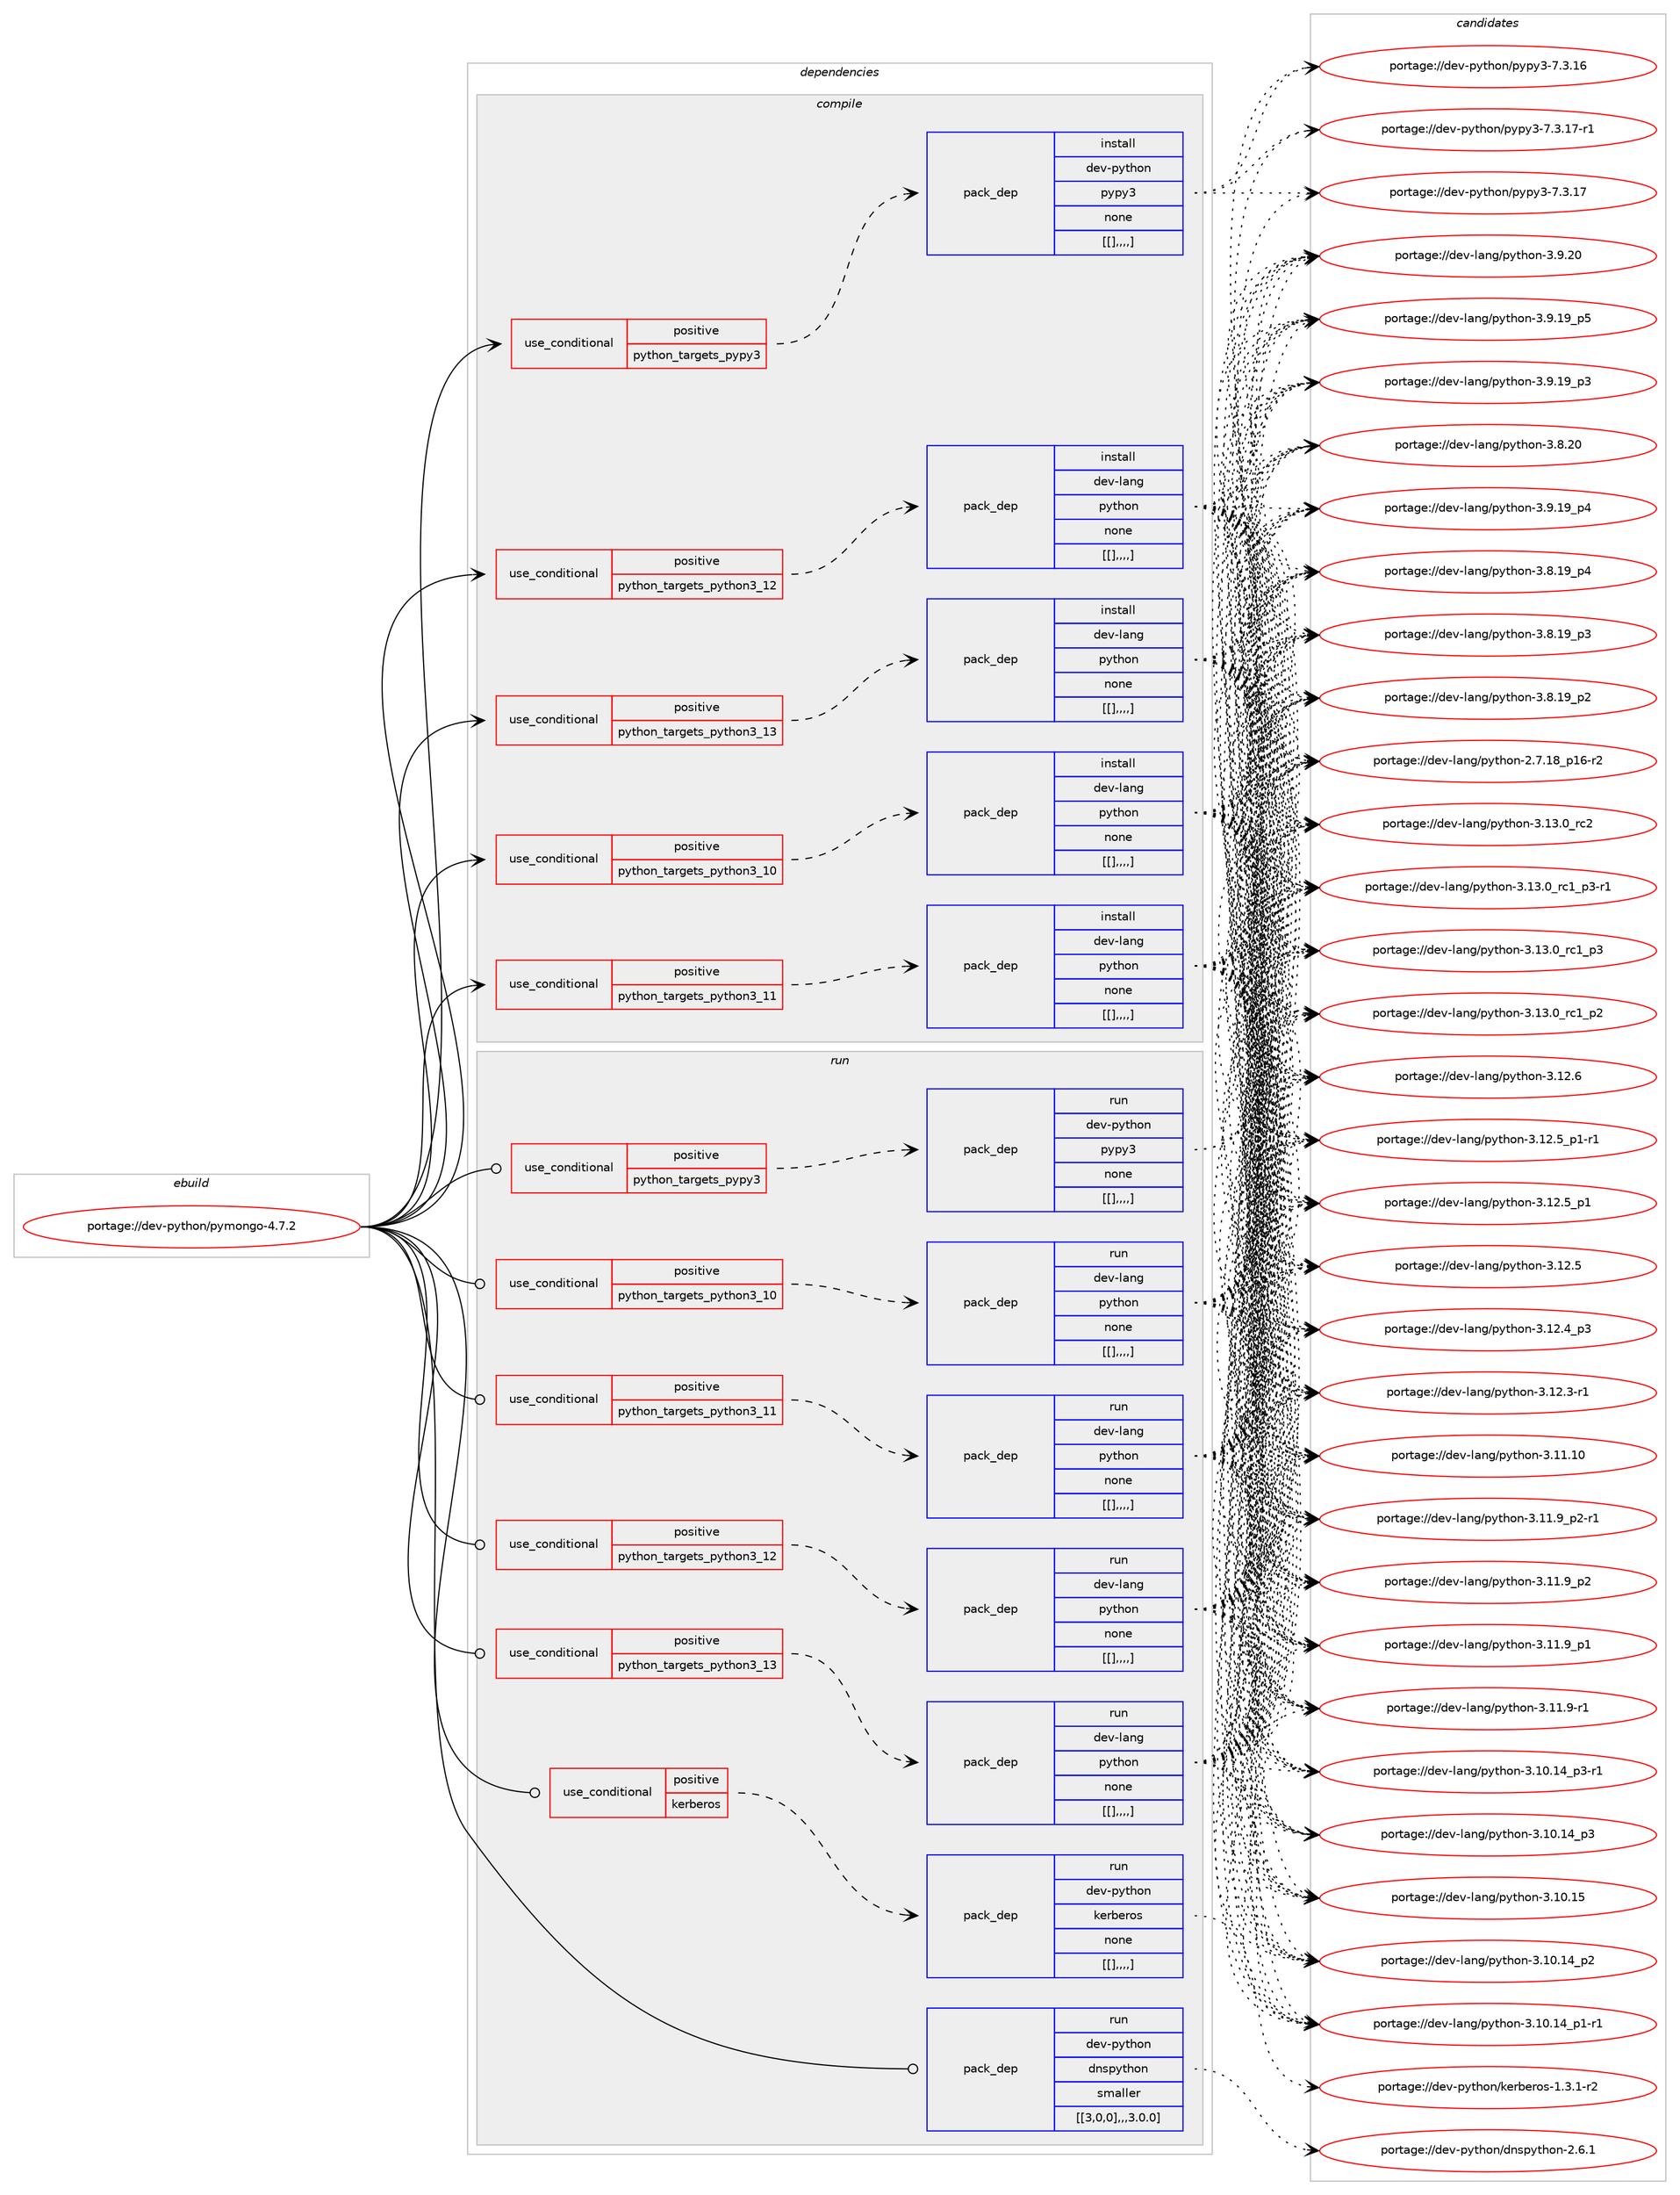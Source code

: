 digraph prolog {

# *************
# Graph options
# *************

newrank=true;
concentrate=true;
compound=true;
graph [rankdir=LR,fontname=Helvetica,fontsize=10,ranksep=1.5];#, ranksep=2.5, nodesep=0.2];
edge  [arrowhead=vee];
node  [fontname=Helvetica,fontsize=10];

# **********
# The ebuild
# **********

subgraph cluster_leftcol {
color=gray;
label=<<i>ebuild</i>>;
id [label="portage://dev-python/pymongo-4.7.2", color=red, width=4, href="../dev-python/pymongo-4.7.2.svg"];
}

# ****************
# The dependencies
# ****************

subgraph cluster_midcol {
color=gray;
label=<<i>dependencies</i>>;
subgraph cluster_compile {
fillcolor="#eeeeee";
style=filled;
label=<<i>compile</i>>;
subgraph cond38009 {
dependency158762 [label=<<TABLE BORDER="0" CELLBORDER="1" CELLSPACING="0" CELLPADDING="4"><TR><TD ROWSPAN="3" CELLPADDING="10">use_conditional</TD></TR><TR><TD>positive</TD></TR><TR><TD>python_targets_pypy3</TD></TR></TABLE>>, shape=none, color=red];
subgraph pack119525 {
dependency158763 [label=<<TABLE BORDER="0" CELLBORDER="1" CELLSPACING="0" CELLPADDING="4" WIDTH="220"><TR><TD ROWSPAN="6" CELLPADDING="30">pack_dep</TD></TR><TR><TD WIDTH="110">install</TD></TR><TR><TD>dev-python</TD></TR><TR><TD>pypy3</TD></TR><TR><TD>none</TD></TR><TR><TD>[[],,,,]</TD></TR></TABLE>>, shape=none, color=blue];
}
dependency158762:e -> dependency158763:w [weight=20,style="dashed",arrowhead="vee"];
}
id:e -> dependency158762:w [weight=20,style="solid",arrowhead="vee"];
subgraph cond38010 {
dependency158764 [label=<<TABLE BORDER="0" CELLBORDER="1" CELLSPACING="0" CELLPADDING="4"><TR><TD ROWSPAN="3" CELLPADDING="10">use_conditional</TD></TR><TR><TD>positive</TD></TR><TR><TD>python_targets_python3_10</TD></TR></TABLE>>, shape=none, color=red];
subgraph pack119526 {
dependency158765 [label=<<TABLE BORDER="0" CELLBORDER="1" CELLSPACING="0" CELLPADDING="4" WIDTH="220"><TR><TD ROWSPAN="6" CELLPADDING="30">pack_dep</TD></TR><TR><TD WIDTH="110">install</TD></TR><TR><TD>dev-lang</TD></TR><TR><TD>python</TD></TR><TR><TD>none</TD></TR><TR><TD>[[],,,,]</TD></TR></TABLE>>, shape=none, color=blue];
}
dependency158764:e -> dependency158765:w [weight=20,style="dashed",arrowhead="vee"];
}
id:e -> dependency158764:w [weight=20,style="solid",arrowhead="vee"];
subgraph cond38011 {
dependency158766 [label=<<TABLE BORDER="0" CELLBORDER="1" CELLSPACING="0" CELLPADDING="4"><TR><TD ROWSPAN="3" CELLPADDING="10">use_conditional</TD></TR><TR><TD>positive</TD></TR><TR><TD>python_targets_python3_11</TD></TR></TABLE>>, shape=none, color=red];
subgraph pack119527 {
dependency158767 [label=<<TABLE BORDER="0" CELLBORDER="1" CELLSPACING="0" CELLPADDING="4" WIDTH="220"><TR><TD ROWSPAN="6" CELLPADDING="30">pack_dep</TD></TR><TR><TD WIDTH="110">install</TD></TR><TR><TD>dev-lang</TD></TR><TR><TD>python</TD></TR><TR><TD>none</TD></TR><TR><TD>[[],,,,]</TD></TR></TABLE>>, shape=none, color=blue];
}
dependency158766:e -> dependency158767:w [weight=20,style="dashed",arrowhead="vee"];
}
id:e -> dependency158766:w [weight=20,style="solid",arrowhead="vee"];
subgraph cond38012 {
dependency158768 [label=<<TABLE BORDER="0" CELLBORDER="1" CELLSPACING="0" CELLPADDING="4"><TR><TD ROWSPAN="3" CELLPADDING="10">use_conditional</TD></TR><TR><TD>positive</TD></TR><TR><TD>python_targets_python3_12</TD></TR></TABLE>>, shape=none, color=red];
subgraph pack119528 {
dependency158769 [label=<<TABLE BORDER="0" CELLBORDER="1" CELLSPACING="0" CELLPADDING="4" WIDTH="220"><TR><TD ROWSPAN="6" CELLPADDING="30">pack_dep</TD></TR><TR><TD WIDTH="110">install</TD></TR><TR><TD>dev-lang</TD></TR><TR><TD>python</TD></TR><TR><TD>none</TD></TR><TR><TD>[[],,,,]</TD></TR></TABLE>>, shape=none, color=blue];
}
dependency158768:e -> dependency158769:w [weight=20,style="dashed",arrowhead="vee"];
}
id:e -> dependency158768:w [weight=20,style="solid",arrowhead="vee"];
subgraph cond38013 {
dependency158770 [label=<<TABLE BORDER="0" CELLBORDER="1" CELLSPACING="0" CELLPADDING="4"><TR><TD ROWSPAN="3" CELLPADDING="10">use_conditional</TD></TR><TR><TD>positive</TD></TR><TR><TD>python_targets_python3_13</TD></TR></TABLE>>, shape=none, color=red];
subgraph pack119529 {
dependency158771 [label=<<TABLE BORDER="0" CELLBORDER="1" CELLSPACING="0" CELLPADDING="4" WIDTH="220"><TR><TD ROWSPAN="6" CELLPADDING="30">pack_dep</TD></TR><TR><TD WIDTH="110">install</TD></TR><TR><TD>dev-lang</TD></TR><TR><TD>python</TD></TR><TR><TD>none</TD></TR><TR><TD>[[],,,,]</TD></TR></TABLE>>, shape=none, color=blue];
}
dependency158770:e -> dependency158771:w [weight=20,style="dashed",arrowhead="vee"];
}
id:e -> dependency158770:w [weight=20,style="solid",arrowhead="vee"];
}
subgraph cluster_compileandrun {
fillcolor="#eeeeee";
style=filled;
label=<<i>compile and run</i>>;
}
subgraph cluster_run {
fillcolor="#eeeeee";
style=filled;
label=<<i>run</i>>;
subgraph cond38014 {
dependency158772 [label=<<TABLE BORDER="0" CELLBORDER="1" CELLSPACING="0" CELLPADDING="4"><TR><TD ROWSPAN="3" CELLPADDING="10">use_conditional</TD></TR><TR><TD>positive</TD></TR><TR><TD>kerberos</TD></TR></TABLE>>, shape=none, color=red];
subgraph pack119530 {
dependency158773 [label=<<TABLE BORDER="0" CELLBORDER="1" CELLSPACING="0" CELLPADDING="4" WIDTH="220"><TR><TD ROWSPAN="6" CELLPADDING="30">pack_dep</TD></TR><TR><TD WIDTH="110">run</TD></TR><TR><TD>dev-python</TD></TR><TR><TD>kerberos</TD></TR><TR><TD>none</TD></TR><TR><TD>[[],,,,]</TD></TR></TABLE>>, shape=none, color=blue];
}
dependency158772:e -> dependency158773:w [weight=20,style="dashed",arrowhead="vee"];
}
id:e -> dependency158772:w [weight=20,style="solid",arrowhead="odot"];
subgraph cond38015 {
dependency158774 [label=<<TABLE BORDER="0" CELLBORDER="1" CELLSPACING="0" CELLPADDING="4"><TR><TD ROWSPAN="3" CELLPADDING="10">use_conditional</TD></TR><TR><TD>positive</TD></TR><TR><TD>python_targets_pypy3</TD></TR></TABLE>>, shape=none, color=red];
subgraph pack119531 {
dependency158775 [label=<<TABLE BORDER="0" CELLBORDER="1" CELLSPACING="0" CELLPADDING="4" WIDTH="220"><TR><TD ROWSPAN="6" CELLPADDING="30">pack_dep</TD></TR><TR><TD WIDTH="110">run</TD></TR><TR><TD>dev-python</TD></TR><TR><TD>pypy3</TD></TR><TR><TD>none</TD></TR><TR><TD>[[],,,,]</TD></TR></TABLE>>, shape=none, color=blue];
}
dependency158774:e -> dependency158775:w [weight=20,style="dashed",arrowhead="vee"];
}
id:e -> dependency158774:w [weight=20,style="solid",arrowhead="odot"];
subgraph cond38016 {
dependency158776 [label=<<TABLE BORDER="0" CELLBORDER="1" CELLSPACING="0" CELLPADDING="4"><TR><TD ROWSPAN="3" CELLPADDING="10">use_conditional</TD></TR><TR><TD>positive</TD></TR><TR><TD>python_targets_python3_10</TD></TR></TABLE>>, shape=none, color=red];
subgraph pack119532 {
dependency158777 [label=<<TABLE BORDER="0" CELLBORDER="1" CELLSPACING="0" CELLPADDING="4" WIDTH="220"><TR><TD ROWSPAN="6" CELLPADDING="30">pack_dep</TD></TR><TR><TD WIDTH="110">run</TD></TR><TR><TD>dev-lang</TD></TR><TR><TD>python</TD></TR><TR><TD>none</TD></TR><TR><TD>[[],,,,]</TD></TR></TABLE>>, shape=none, color=blue];
}
dependency158776:e -> dependency158777:w [weight=20,style="dashed",arrowhead="vee"];
}
id:e -> dependency158776:w [weight=20,style="solid",arrowhead="odot"];
subgraph cond38017 {
dependency158778 [label=<<TABLE BORDER="0" CELLBORDER="1" CELLSPACING="0" CELLPADDING="4"><TR><TD ROWSPAN="3" CELLPADDING="10">use_conditional</TD></TR><TR><TD>positive</TD></TR><TR><TD>python_targets_python3_11</TD></TR></TABLE>>, shape=none, color=red];
subgraph pack119533 {
dependency158779 [label=<<TABLE BORDER="0" CELLBORDER="1" CELLSPACING="0" CELLPADDING="4" WIDTH="220"><TR><TD ROWSPAN="6" CELLPADDING="30">pack_dep</TD></TR><TR><TD WIDTH="110">run</TD></TR><TR><TD>dev-lang</TD></TR><TR><TD>python</TD></TR><TR><TD>none</TD></TR><TR><TD>[[],,,,]</TD></TR></TABLE>>, shape=none, color=blue];
}
dependency158778:e -> dependency158779:w [weight=20,style="dashed",arrowhead="vee"];
}
id:e -> dependency158778:w [weight=20,style="solid",arrowhead="odot"];
subgraph cond38018 {
dependency158780 [label=<<TABLE BORDER="0" CELLBORDER="1" CELLSPACING="0" CELLPADDING="4"><TR><TD ROWSPAN="3" CELLPADDING="10">use_conditional</TD></TR><TR><TD>positive</TD></TR><TR><TD>python_targets_python3_12</TD></TR></TABLE>>, shape=none, color=red];
subgraph pack119534 {
dependency158781 [label=<<TABLE BORDER="0" CELLBORDER="1" CELLSPACING="0" CELLPADDING="4" WIDTH="220"><TR><TD ROWSPAN="6" CELLPADDING="30">pack_dep</TD></TR><TR><TD WIDTH="110">run</TD></TR><TR><TD>dev-lang</TD></TR><TR><TD>python</TD></TR><TR><TD>none</TD></TR><TR><TD>[[],,,,]</TD></TR></TABLE>>, shape=none, color=blue];
}
dependency158780:e -> dependency158781:w [weight=20,style="dashed",arrowhead="vee"];
}
id:e -> dependency158780:w [weight=20,style="solid",arrowhead="odot"];
subgraph cond38019 {
dependency158782 [label=<<TABLE BORDER="0" CELLBORDER="1" CELLSPACING="0" CELLPADDING="4"><TR><TD ROWSPAN="3" CELLPADDING="10">use_conditional</TD></TR><TR><TD>positive</TD></TR><TR><TD>python_targets_python3_13</TD></TR></TABLE>>, shape=none, color=red];
subgraph pack119535 {
dependency158783 [label=<<TABLE BORDER="0" CELLBORDER="1" CELLSPACING="0" CELLPADDING="4" WIDTH="220"><TR><TD ROWSPAN="6" CELLPADDING="30">pack_dep</TD></TR><TR><TD WIDTH="110">run</TD></TR><TR><TD>dev-lang</TD></TR><TR><TD>python</TD></TR><TR><TD>none</TD></TR><TR><TD>[[],,,,]</TD></TR></TABLE>>, shape=none, color=blue];
}
dependency158782:e -> dependency158783:w [weight=20,style="dashed",arrowhead="vee"];
}
id:e -> dependency158782:w [weight=20,style="solid",arrowhead="odot"];
subgraph pack119536 {
dependency158784 [label=<<TABLE BORDER="0" CELLBORDER="1" CELLSPACING="0" CELLPADDING="4" WIDTH="220"><TR><TD ROWSPAN="6" CELLPADDING="30">pack_dep</TD></TR><TR><TD WIDTH="110">run</TD></TR><TR><TD>dev-python</TD></TR><TR><TD>dnspython</TD></TR><TR><TD>smaller</TD></TR><TR><TD>[[3,0,0],,,3.0.0]</TD></TR></TABLE>>, shape=none, color=blue];
}
id:e -> dependency158784:w [weight=20,style="solid",arrowhead="odot"];
}
}

# **************
# The candidates
# **************

subgraph cluster_choices {
rank=same;
color=gray;
label=<<i>candidates</i>>;

subgraph choice119525 {
color=black;
nodesep=1;
choice100101118451121211161041111104711212111212151455546514649554511449 [label="portage://dev-python/pypy3-7.3.17-r1", color=red, width=4,href="../dev-python/pypy3-7.3.17-r1.svg"];
choice10010111845112121116104111110471121211121215145554651464955 [label="portage://dev-python/pypy3-7.3.17", color=red, width=4,href="../dev-python/pypy3-7.3.17.svg"];
choice10010111845112121116104111110471121211121215145554651464954 [label="portage://dev-python/pypy3-7.3.16", color=red, width=4,href="../dev-python/pypy3-7.3.16.svg"];
dependency158763:e -> choice100101118451121211161041111104711212111212151455546514649554511449:w [style=dotted,weight="100"];
dependency158763:e -> choice10010111845112121116104111110471121211121215145554651464955:w [style=dotted,weight="100"];
dependency158763:e -> choice10010111845112121116104111110471121211121215145554651464954:w [style=dotted,weight="100"];
}
subgraph choice119526 {
color=black;
nodesep=1;
choice10010111845108971101034711212111610411111045514649514648951149950 [label="portage://dev-lang/python-3.13.0_rc2", color=red, width=4,href="../dev-lang/python-3.13.0_rc2.svg"];
choice1001011184510897110103471121211161041111104551464951464895114994995112514511449 [label="portage://dev-lang/python-3.13.0_rc1_p3-r1", color=red, width=4,href="../dev-lang/python-3.13.0_rc1_p3-r1.svg"];
choice100101118451089711010347112121116104111110455146495146489511499499511251 [label="portage://dev-lang/python-3.13.0_rc1_p3", color=red, width=4,href="../dev-lang/python-3.13.0_rc1_p3.svg"];
choice100101118451089711010347112121116104111110455146495146489511499499511250 [label="portage://dev-lang/python-3.13.0_rc1_p2", color=red, width=4,href="../dev-lang/python-3.13.0_rc1_p2.svg"];
choice10010111845108971101034711212111610411111045514649504654 [label="portage://dev-lang/python-3.12.6", color=red, width=4,href="../dev-lang/python-3.12.6.svg"];
choice1001011184510897110103471121211161041111104551464950465395112494511449 [label="portage://dev-lang/python-3.12.5_p1-r1", color=red, width=4,href="../dev-lang/python-3.12.5_p1-r1.svg"];
choice100101118451089711010347112121116104111110455146495046539511249 [label="portage://dev-lang/python-3.12.5_p1", color=red, width=4,href="../dev-lang/python-3.12.5_p1.svg"];
choice10010111845108971101034711212111610411111045514649504653 [label="portage://dev-lang/python-3.12.5", color=red, width=4,href="../dev-lang/python-3.12.5.svg"];
choice100101118451089711010347112121116104111110455146495046529511251 [label="portage://dev-lang/python-3.12.4_p3", color=red, width=4,href="../dev-lang/python-3.12.4_p3.svg"];
choice100101118451089711010347112121116104111110455146495046514511449 [label="portage://dev-lang/python-3.12.3-r1", color=red, width=4,href="../dev-lang/python-3.12.3-r1.svg"];
choice1001011184510897110103471121211161041111104551464949464948 [label="portage://dev-lang/python-3.11.10", color=red, width=4,href="../dev-lang/python-3.11.10.svg"];
choice1001011184510897110103471121211161041111104551464949465795112504511449 [label="portage://dev-lang/python-3.11.9_p2-r1", color=red, width=4,href="../dev-lang/python-3.11.9_p2-r1.svg"];
choice100101118451089711010347112121116104111110455146494946579511250 [label="portage://dev-lang/python-3.11.9_p2", color=red, width=4,href="../dev-lang/python-3.11.9_p2.svg"];
choice100101118451089711010347112121116104111110455146494946579511249 [label="portage://dev-lang/python-3.11.9_p1", color=red, width=4,href="../dev-lang/python-3.11.9_p1.svg"];
choice100101118451089711010347112121116104111110455146494946574511449 [label="portage://dev-lang/python-3.11.9-r1", color=red, width=4,href="../dev-lang/python-3.11.9-r1.svg"];
choice1001011184510897110103471121211161041111104551464948464953 [label="portage://dev-lang/python-3.10.15", color=red, width=4,href="../dev-lang/python-3.10.15.svg"];
choice100101118451089711010347112121116104111110455146494846495295112514511449 [label="portage://dev-lang/python-3.10.14_p3-r1", color=red, width=4,href="../dev-lang/python-3.10.14_p3-r1.svg"];
choice10010111845108971101034711212111610411111045514649484649529511251 [label="portage://dev-lang/python-3.10.14_p3", color=red, width=4,href="../dev-lang/python-3.10.14_p3.svg"];
choice10010111845108971101034711212111610411111045514649484649529511250 [label="portage://dev-lang/python-3.10.14_p2", color=red, width=4,href="../dev-lang/python-3.10.14_p2.svg"];
choice100101118451089711010347112121116104111110455146494846495295112494511449 [label="portage://dev-lang/python-3.10.14_p1-r1", color=red, width=4,href="../dev-lang/python-3.10.14_p1-r1.svg"];
choice10010111845108971101034711212111610411111045514657465048 [label="portage://dev-lang/python-3.9.20", color=red, width=4,href="../dev-lang/python-3.9.20.svg"];
choice100101118451089711010347112121116104111110455146574649579511253 [label="portage://dev-lang/python-3.9.19_p5", color=red, width=4,href="../dev-lang/python-3.9.19_p5.svg"];
choice100101118451089711010347112121116104111110455146574649579511252 [label="portage://dev-lang/python-3.9.19_p4", color=red, width=4,href="../dev-lang/python-3.9.19_p4.svg"];
choice100101118451089711010347112121116104111110455146574649579511251 [label="portage://dev-lang/python-3.9.19_p3", color=red, width=4,href="../dev-lang/python-3.9.19_p3.svg"];
choice10010111845108971101034711212111610411111045514656465048 [label="portage://dev-lang/python-3.8.20", color=red, width=4,href="../dev-lang/python-3.8.20.svg"];
choice100101118451089711010347112121116104111110455146564649579511252 [label="portage://dev-lang/python-3.8.19_p4", color=red, width=4,href="../dev-lang/python-3.8.19_p4.svg"];
choice100101118451089711010347112121116104111110455146564649579511251 [label="portage://dev-lang/python-3.8.19_p3", color=red, width=4,href="../dev-lang/python-3.8.19_p3.svg"];
choice100101118451089711010347112121116104111110455146564649579511250 [label="portage://dev-lang/python-3.8.19_p2", color=red, width=4,href="../dev-lang/python-3.8.19_p2.svg"];
choice100101118451089711010347112121116104111110455046554649569511249544511450 [label="portage://dev-lang/python-2.7.18_p16-r2", color=red, width=4,href="../dev-lang/python-2.7.18_p16-r2.svg"];
dependency158765:e -> choice10010111845108971101034711212111610411111045514649514648951149950:w [style=dotted,weight="100"];
dependency158765:e -> choice1001011184510897110103471121211161041111104551464951464895114994995112514511449:w [style=dotted,weight="100"];
dependency158765:e -> choice100101118451089711010347112121116104111110455146495146489511499499511251:w [style=dotted,weight="100"];
dependency158765:e -> choice100101118451089711010347112121116104111110455146495146489511499499511250:w [style=dotted,weight="100"];
dependency158765:e -> choice10010111845108971101034711212111610411111045514649504654:w [style=dotted,weight="100"];
dependency158765:e -> choice1001011184510897110103471121211161041111104551464950465395112494511449:w [style=dotted,weight="100"];
dependency158765:e -> choice100101118451089711010347112121116104111110455146495046539511249:w [style=dotted,weight="100"];
dependency158765:e -> choice10010111845108971101034711212111610411111045514649504653:w [style=dotted,weight="100"];
dependency158765:e -> choice100101118451089711010347112121116104111110455146495046529511251:w [style=dotted,weight="100"];
dependency158765:e -> choice100101118451089711010347112121116104111110455146495046514511449:w [style=dotted,weight="100"];
dependency158765:e -> choice1001011184510897110103471121211161041111104551464949464948:w [style=dotted,weight="100"];
dependency158765:e -> choice1001011184510897110103471121211161041111104551464949465795112504511449:w [style=dotted,weight="100"];
dependency158765:e -> choice100101118451089711010347112121116104111110455146494946579511250:w [style=dotted,weight="100"];
dependency158765:e -> choice100101118451089711010347112121116104111110455146494946579511249:w [style=dotted,weight="100"];
dependency158765:e -> choice100101118451089711010347112121116104111110455146494946574511449:w [style=dotted,weight="100"];
dependency158765:e -> choice1001011184510897110103471121211161041111104551464948464953:w [style=dotted,weight="100"];
dependency158765:e -> choice100101118451089711010347112121116104111110455146494846495295112514511449:w [style=dotted,weight="100"];
dependency158765:e -> choice10010111845108971101034711212111610411111045514649484649529511251:w [style=dotted,weight="100"];
dependency158765:e -> choice10010111845108971101034711212111610411111045514649484649529511250:w [style=dotted,weight="100"];
dependency158765:e -> choice100101118451089711010347112121116104111110455146494846495295112494511449:w [style=dotted,weight="100"];
dependency158765:e -> choice10010111845108971101034711212111610411111045514657465048:w [style=dotted,weight="100"];
dependency158765:e -> choice100101118451089711010347112121116104111110455146574649579511253:w [style=dotted,weight="100"];
dependency158765:e -> choice100101118451089711010347112121116104111110455146574649579511252:w [style=dotted,weight="100"];
dependency158765:e -> choice100101118451089711010347112121116104111110455146574649579511251:w [style=dotted,weight="100"];
dependency158765:e -> choice10010111845108971101034711212111610411111045514656465048:w [style=dotted,weight="100"];
dependency158765:e -> choice100101118451089711010347112121116104111110455146564649579511252:w [style=dotted,weight="100"];
dependency158765:e -> choice100101118451089711010347112121116104111110455146564649579511251:w [style=dotted,weight="100"];
dependency158765:e -> choice100101118451089711010347112121116104111110455146564649579511250:w [style=dotted,weight="100"];
dependency158765:e -> choice100101118451089711010347112121116104111110455046554649569511249544511450:w [style=dotted,weight="100"];
}
subgraph choice119527 {
color=black;
nodesep=1;
choice10010111845108971101034711212111610411111045514649514648951149950 [label="portage://dev-lang/python-3.13.0_rc2", color=red, width=4,href="../dev-lang/python-3.13.0_rc2.svg"];
choice1001011184510897110103471121211161041111104551464951464895114994995112514511449 [label="portage://dev-lang/python-3.13.0_rc1_p3-r1", color=red, width=4,href="../dev-lang/python-3.13.0_rc1_p3-r1.svg"];
choice100101118451089711010347112121116104111110455146495146489511499499511251 [label="portage://dev-lang/python-3.13.0_rc1_p3", color=red, width=4,href="../dev-lang/python-3.13.0_rc1_p3.svg"];
choice100101118451089711010347112121116104111110455146495146489511499499511250 [label="portage://dev-lang/python-3.13.0_rc1_p2", color=red, width=4,href="../dev-lang/python-3.13.0_rc1_p2.svg"];
choice10010111845108971101034711212111610411111045514649504654 [label="portage://dev-lang/python-3.12.6", color=red, width=4,href="../dev-lang/python-3.12.6.svg"];
choice1001011184510897110103471121211161041111104551464950465395112494511449 [label="portage://dev-lang/python-3.12.5_p1-r1", color=red, width=4,href="../dev-lang/python-3.12.5_p1-r1.svg"];
choice100101118451089711010347112121116104111110455146495046539511249 [label="portage://dev-lang/python-3.12.5_p1", color=red, width=4,href="../dev-lang/python-3.12.5_p1.svg"];
choice10010111845108971101034711212111610411111045514649504653 [label="portage://dev-lang/python-3.12.5", color=red, width=4,href="../dev-lang/python-3.12.5.svg"];
choice100101118451089711010347112121116104111110455146495046529511251 [label="portage://dev-lang/python-3.12.4_p3", color=red, width=4,href="../dev-lang/python-3.12.4_p3.svg"];
choice100101118451089711010347112121116104111110455146495046514511449 [label="portage://dev-lang/python-3.12.3-r1", color=red, width=4,href="../dev-lang/python-3.12.3-r1.svg"];
choice1001011184510897110103471121211161041111104551464949464948 [label="portage://dev-lang/python-3.11.10", color=red, width=4,href="../dev-lang/python-3.11.10.svg"];
choice1001011184510897110103471121211161041111104551464949465795112504511449 [label="portage://dev-lang/python-3.11.9_p2-r1", color=red, width=4,href="../dev-lang/python-3.11.9_p2-r1.svg"];
choice100101118451089711010347112121116104111110455146494946579511250 [label="portage://dev-lang/python-3.11.9_p2", color=red, width=4,href="../dev-lang/python-3.11.9_p2.svg"];
choice100101118451089711010347112121116104111110455146494946579511249 [label="portage://dev-lang/python-3.11.9_p1", color=red, width=4,href="../dev-lang/python-3.11.9_p1.svg"];
choice100101118451089711010347112121116104111110455146494946574511449 [label="portage://dev-lang/python-3.11.9-r1", color=red, width=4,href="../dev-lang/python-3.11.9-r1.svg"];
choice1001011184510897110103471121211161041111104551464948464953 [label="portage://dev-lang/python-3.10.15", color=red, width=4,href="../dev-lang/python-3.10.15.svg"];
choice100101118451089711010347112121116104111110455146494846495295112514511449 [label="portage://dev-lang/python-3.10.14_p3-r1", color=red, width=4,href="../dev-lang/python-3.10.14_p3-r1.svg"];
choice10010111845108971101034711212111610411111045514649484649529511251 [label="portage://dev-lang/python-3.10.14_p3", color=red, width=4,href="../dev-lang/python-3.10.14_p3.svg"];
choice10010111845108971101034711212111610411111045514649484649529511250 [label="portage://dev-lang/python-3.10.14_p2", color=red, width=4,href="../dev-lang/python-3.10.14_p2.svg"];
choice100101118451089711010347112121116104111110455146494846495295112494511449 [label="portage://dev-lang/python-3.10.14_p1-r1", color=red, width=4,href="../dev-lang/python-3.10.14_p1-r1.svg"];
choice10010111845108971101034711212111610411111045514657465048 [label="portage://dev-lang/python-3.9.20", color=red, width=4,href="../dev-lang/python-3.9.20.svg"];
choice100101118451089711010347112121116104111110455146574649579511253 [label="portage://dev-lang/python-3.9.19_p5", color=red, width=4,href="../dev-lang/python-3.9.19_p5.svg"];
choice100101118451089711010347112121116104111110455146574649579511252 [label="portage://dev-lang/python-3.9.19_p4", color=red, width=4,href="../dev-lang/python-3.9.19_p4.svg"];
choice100101118451089711010347112121116104111110455146574649579511251 [label="portage://dev-lang/python-3.9.19_p3", color=red, width=4,href="../dev-lang/python-3.9.19_p3.svg"];
choice10010111845108971101034711212111610411111045514656465048 [label="portage://dev-lang/python-3.8.20", color=red, width=4,href="../dev-lang/python-3.8.20.svg"];
choice100101118451089711010347112121116104111110455146564649579511252 [label="portage://dev-lang/python-3.8.19_p4", color=red, width=4,href="../dev-lang/python-3.8.19_p4.svg"];
choice100101118451089711010347112121116104111110455146564649579511251 [label="portage://dev-lang/python-3.8.19_p3", color=red, width=4,href="../dev-lang/python-3.8.19_p3.svg"];
choice100101118451089711010347112121116104111110455146564649579511250 [label="portage://dev-lang/python-3.8.19_p2", color=red, width=4,href="../dev-lang/python-3.8.19_p2.svg"];
choice100101118451089711010347112121116104111110455046554649569511249544511450 [label="portage://dev-lang/python-2.7.18_p16-r2", color=red, width=4,href="../dev-lang/python-2.7.18_p16-r2.svg"];
dependency158767:e -> choice10010111845108971101034711212111610411111045514649514648951149950:w [style=dotted,weight="100"];
dependency158767:e -> choice1001011184510897110103471121211161041111104551464951464895114994995112514511449:w [style=dotted,weight="100"];
dependency158767:e -> choice100101118451089711010347112121116104111110455146495146489511499499511251:w [style=dotted,weight="100"];
dependency158767:e -> choice100101118451089711010347112121116104111110455146495146489511499499511250:w [style=dotted,weight="100"];
dependency158767:e -> choice10010111845108971101034711212111610411111045514649504654:w [style=dotted,weight="100"];
dependency158767:e -> choice1001011184510897110103471121211161041111104551464950465395112494511449:w [style=dotted,weight="100"];
dependency158767:e -> choice100101118451089711010347112121116104111110455146495046539511249:w [style=dotted,weight="100"];
dependency158767:e -> choice10010111845108971101034711212111610411111045514649504653:w [style=dotted,weight="100"];
dependency158767:e -> choice100101118451089711010347112121116104111110455146495046529511251:w [style=dotted,weight="100"];
dependency158767:e -> choice100101118451089711010347112121116104111110455146495046514511449:w [style=dotted,weight="100"];
dependency158767:e -> choice1001011184510897110103471121211161041111104551464949464948:w [style=dotted,weight="100"];
dependency158767:e -> choice1001011184510897110103471121211161041111104551464949465795112504511449:w [style=dotted,weight="100"];
dependency158767:e -> choice100101118451089711010347112121116104111110455146494946579511250:w [style=dotted,weight="100"];
dependency158767:e -> choice100101118451089711010347112121116104111110455146494946579511249:w [style=dotted,weight="100"];
dependency158767:e -> choice100101118451089711010347112121116104111110455146494946574511449:w [style=dotted,weight="100"];
dependency158767:e -> choice1001011184510897110103471121211161041111104551464948464953:w [style=dotted,weight="100"];
dependency158767:e -> choice100101118451089711010347112121116104111110455146494846495295112514511449:w [style=dotted,weight="100"];
dependency158767:e -> choice10010111845108971101034711212111610411111045514649484649529511251:w [style=dotted,weight="100"];
dependency158767:e -> choice10010111845108971101034711212111610411111045514649484649529511250:w [style=dotted,weight="100"];
dependency158767:e -> choice100101118451089711010347112121116104111110455146494846495295112494511449:w [style=dotted,weight="100"];
dependency158767:e -> choice10010111845108971101034711212111610411111045514657465048:w [style=dotted,weight="100"];
dependency158767:e -> choice100101118451089711010347112121116104111110455146574649579511253:w [style=dotted,weight="100"];
dependency158767:e -> choice100101118451089711010347112121116104111110455146574649579511252:w [style=dotted,weight="100"];
dependency158767:e -> choice100101118451089711010347112121116104111110455146574649579511251:w [style=dotted,weight="100"];
dependency158767:e -> choice10010111845108971101034711212111610411111045514656465048:w [style=dotted,weight="100"];
dependency158767:e -> choice100101118451089711010347112121116104111110455146564649579511252:w [style=dotted,weight="100"];
dependency158767:e -> choice100101118451089711010347112121116104111110455146564649579511251:w [style=dotted,weight="100"];
dependency158767:e -> choice100101118451089711010347112121116104111110455146564649579511250:w [style=dotted,weight="100"];
dependency158767:e -> choice100101118451089711010347112121116104111110455046554649569511249544511450:w [style=dotted,weight="100"];
}
subgraph choice119528 {
color=black;
nodesep=1;
choice10010111845108971101034711212111610411111045514649514648951149950 [label="portage://dev-lang/python-3.13.0_rc2", color=red, width=4,href="../dev-lang/python-3.13.0_rc2.svg"];
choice1001011184510897110103471121211161041111104551464951464895114994995112514511449 [label="portage://dev-lang/python-3.13.0_rc1_p3-r1", color=red, width=4,href="../dev-lang/python-3.13.0_rc1_p3-r1.svg"];
choice100101118451089711010347112121116104111110455146495146489511499499511251 [label="portage://dev-lang/python-3.13.0_rc1_p3", color=red, width=4,href="../dev-lang/python-3.13.0_rc1_p3.svg"];
choice100101118451089711010347112121116104111110455146495146489511499499511250 [label="portage://dev-lang/python-3.13.0_rc1_p2", color=red, width=4,href="../dev-lang/python-3.13.0_rc1_p2.svg"];
choice10010111845108971101034711212111610411111045514649504654 [label="portage://dev-lang/python-3.12.6", color=red, width=4,href="../dev-lang/python-3.12.6.svg"];
choice1001011184510897110103471121211161041111104551464950465395112494511449 [label="portage://dev-lang/python-3.12.5_p1-r1", color=red, width=4,href="../dev-lang/python-3.12.5_p1-r1.svg"];
choice100101118451089711010347112121116104111110455146495046539511249 [label="portage://dev-lang/python-3.12.5_p1", color=red, width=4,href="../dev-lang/python-3.12.5_p1.svg"];
choice10010111845108971101034711212111610411111045514649504653 [label="portage://dev-lang/python-3.12.5", color=red, width=4,href="../dev-lang/python-3.12.5.svg"];
choice100101118451089711010347112121116104111110455146495046529511251 [label="portage://dev-lang/python-3.12.4_p3", color=red, width=4,href="../dev-lang/python-3.12.4_p3.svg"];
choice100101118451089711010347112121116104111110455146495046514511449 [label="portage://dev-lang/python-3.12.3-r1", color=red, width=4,href="../dev-lang/python-3.12.3-r1.svg"];
choice1001011184510897110103471121211161041111104551464949464948 [label="portage://dev-lang/python-3.11.10", color=red, width=4,href="../dev-lang/python-3.11.10.svg"];
choice1001011184510897110103471121211161041111104551464949465795112504511449 [label="portage://dev-lang/python-3.11.9_p2-r1", color=red, width=4,href="../dev-lang/python-3.11.9_p2-r1.svg"];
choice100101118451089711010347112121116104111110455146494946579511250 [label="portage://dev-lang/python-3.11.9_p2", color=red, width=4,href="../dev-lang/python-3.11.9_p2.svg"];
choice100101118451089711010347112121116104111110455146494946579511249 [label="portage://dev-lang/python-3.11.9_p1", color=red, width=4,href="../dev-lang/python-3.11.9_p1.svg"];
choice100101118451089711010347112121116104111110455146494946574511449 [label="portage://dev-lang/python-3.11.9-r1", color=red, width=4,href="../dev-lang/python-3.11.9-r1.svg"];
choice1001011184510897110103471121211161041111104551464948464953 [label="portage://dev-lang/python-3.10.15", color=red, width=4,href="../dev-lang/python-3.10.15.svg"];
choice100101118451089711010347112121116104111110455146494846495295112514511449 [label="portage://dev-lang/python-3.10.14_p3-r1", color=red, width=4,href="../dev-lang/python-3.10.14_p3-r1.svg"];
choice10010111845108971101034711212111610411111045514649484649529511251 [label="portage://dev-lang/python-3.10.14_p3", color=red, width=4,href="../dev-lang/python-3.10.14_p3.svg"];
choice10010111845108971101034711212111610411111045514649484649529511250 [label="portage://dev-lang/python-3.10.14_p2", color=red, width=4,href="../dev-lang/python-3.10.14_p2.svg"];
choice100101118451089711010347112121116104111110455146494846495295112494511449 [label="portage://dev-lang/python-3.10.14_p1-r1", color=red, width=4,href="../dev-lang/python-3.10.14_p1-r1.svg"];
choice10010111845108971101034711212111610411111045514657465048 [label="portage://dev-lang/python-3.9.20", color=red, width=4,href="../dev-lang/python-3.9.20.svg"];
choice100101118451089711010347112121116104111110455146574649579511253 [label="portage://dev-lang/python-3.9.19_p5", color=red, width=4,href="../dev-lang/python-3.9.19_p5.svg"];
choice100101118451089711010347112121116104111110455146574649579511252 [label="portage://dev-lang/python-3.9.19_p4", color=red, width=4,href="../dev-lang/python-3.9.19_p4.svg"];
choice100101118451089711010347112121116104111110455146574649579511251 [label="portage://dev-lang/python-3.9.19_p3", color=red, width=4,href="../dev-lang/python-3.9.19_p3.svg"];
choice10010111845108971101034711212111610411111045514656465048 [label="portage://dev-lang/python-3.8.20", color=red, width=4,href="../dev-lang/python-3.8.20.svg"];
choice100101118451089711010347112121116104111110455146564649579511252 [label="portage://dev-lang/python-3.8.19_p4", color=red, width=4,href="../dev-lang/python-3.8.19_p4.svg"];
choice100101118451089711010347112121116104111110455146564649579511251 [label="portage://dev-lang/python-3.8.19_p3", color=red, width=4,href="../dev-lang/python-3.8.19_p3.svg"];
choice100101118451089711010347112121116104111110455146564649579511250 [label="portage://dev-lang/python-3.8.19_p2", color=red, width=4,href="../dev-lang/python-3.8.19_p2.svg"];
choice100101118451089711010347112121116104111110455046554649569511249544511450 [label="portage://dev-lang/python-2.7.18_p16-r2", color=red, width=4,href="../dev-lang/python-2.7.18_p16-r2.svg"];
dependency158769:e -> choice10010111845108971101034711212111610411111045514649514648951149950:w [style=dotted,weight="100"];
dependency158769:e -> choice1001011184510897110103471121211161041111104551464951464895114994995112514511449:w [style=dotted,weight="100"];
dependency158769:e -> choice100101118451089711010347112121116104111110455146495146489511499499511251:w [style=dotted,weight="100"];
dependency158769:e -> choice100101118451089711010347112121116104111110455146495146489511499499511250:w [style=dotted,weight="100"];
dependency158769:e -> choice10010111845108971101034711212111610411111045514649504654:w [style=dotted,weight="100"];
dependency158769:e -> choice1001011184510897110103471121211161041111104551464950465395112494511449:w [style=dotted,weight="100"];
dependency158769:e -> choice100101118451089711010347112121116104111110455146495046539511249:w [style=dotted,weight="100"];
dependency158769:e -> choice10010111845108971101034711212111610411111045514649504653:w [style=dotted,weight="100"];
dependency158769:e -> choice100101118451089711010347112121116104111110455146495046529511251:w [style=dotted,weight="100"];
dependency158769:e -> choice100101118451089711010347112121116104111110455146495046514511449:w [style=dotted,weight="100"];
dependency158769:e -> choice1001011184510897110103471121211161041111104551464949464948:w [style=dotted,weight="100"];
dependency158769:e -> choice1001011184510897110103471121211161041111104551464949465795112504511449:w [style=dotted,weight="100"];
dependency158769:e -> choice100101118451089711010347112121116104111110455146494946579511250:w [style=dotted,weight="100"];
dependency158769:e -> choice100101118451089711010347112121116104111110455146494946579511249:w [style=dotted,weight="100"];
dependency158769:e -> choice100101118451089711010347112121116104111110455146494946574511449:w [style=dotted,weight="100"];
dependency158769:e -> choice1001011184510897110103471121211161041111104551464948464953:w [style=dotted,weight="100"];
dependency158769:e -> choice100101118451089711010347112121116104111110455146494846495295112514511449:w [style=dotted,weight="100"];
dependency158769:e -> choice10010111845108971101034711212111610411111045514649484649529511251:w [style=dotted,weight="100"];
dependency158769:e -> choice10010111845108971101034711212111610411111045514649484649529511250:w [style=dotted,weight="100"];
dependency158769:e -> choice100101118451089711010347112121116104111110455146494846495295112494511449:w [style=dotted,weight="100"];
dependency158769:e -> choice10010111845108971101034711212111610411111045514657465048:w [style=dotted,weight="100"];
dependency158769:e -> choice100101118451089711010347112121116104111110455146574649579511253:w [style=dotted,weight="100"];
dependency158769:e -> choice100101118451089711010347112121116104111110455146574649579511252:w [style=dotted,weight="100"];
dependency158769:e -> choice100101118451089711010347112121116104111110455146574649579511251:w [style=dotted,weight="100"];
dependency158769:e -> choice10010111845108971101034711212111610411111045514656465048:w [style=dotted,weight="100"];
dependency158769:e -> choice100101118451089711010347112121116104111110455146564649579511252:w [style=dotted,weight="100"];
dependency158769:e -> choice100101118451089711010347112121116104111110455146564649579511251:w [style=dotted,weight="100"];
dependency158769:e -> choice100101118451089711010347112121116104111110455146564649579511250:w [style=dotted,weight="100"];
dependency158769:e -> choice100101118451089711010347112121116104111110455046554649569511249544511450:w [style=dotted,weight="100"];
}
subgraph choice119529 {
color=black;
nodesep=1;
choice10010111845108971101034711212111610411111045514649514648951149950 [label="portage://dev-lang/python-3.13.0_rc2", color=red, width=4,href="../dev-lang/python-3.13.0_rc2.svg"];
choice1001011184510897110103471121211161041111104551464951464895114994995112514511449 [label="portage://dev-lang/python-3.13.0_rc1_p3-r1", color=red, width=4,href="../dev-lang/python-3.13.0_rc1_p3-r1.svg"];
choice100101118451089711010347112121116104111110455146495146489511499499511251 [label="portage://dev-lang/python-3.13.0_rc1_p3", color=red, width=4,href="../dev-lang/python-3.13.0_rc1_p3.svg"];
choice100101118451089711010347112121116104111110455146495146489511499499511250 [label="portage://dev-lang/python-3.13.0_rc1_p2", color=red, width=4,href="../dev-lang/python-3.13.0_rc1_p2.svg"];
choice10010111845108971101034711212111610411111045514649504654 [label="portage://dev-lang/python-3.12.6", color=red, width=4,href="../dev-lang/python-3.12.6.svg"];
choice1001011184510897110103471121211161041111104551464950465395112494511449 [label="portage://dev-lang/python-3.12.5_p1-r1", color=red, width=4,href="../dev-lang/python-3.12.5_p1-r1.svg"];
choice100101118451089711010347112121116104111110455146495046539511249 [label="portage://dev-lang/python-3.12.5_p1", color=red, width=4,href="../dev-lang/python-3.12.5_p1.svg"];
choice10010111845108971101034711212111610411111045514649504653 [label="portage://dev-lang/python-3.12.5", color=red, width=4,href="../dev-lang/python-3.12.5.svg"];
choice100101118451089711010347112121116104111110455146495046529511251 [label="portage://dev-lang/python-3.12.4_p3", color=red, width=4,href="../dev-lang/python-3.12.4_p3.svg"];
choice100101118451089711010347112121116104111110455146495046514511449 [label="portage://dev-lang/python-3.12.3-r1", color=red, width=4,href="../dev-lang/python-3.12.3-r1.svg"];
choice1001011184510897110103471121211161041111104551464949464948 [label="portage://dev-lang/python-3.11.10", color=red, width=4,href="../dev-lang/python-3.11.10.svg"];
choice1001011184510897110103471121211161041111104551464949465795112504511449 [label="portage://dev-lang/python-3.11.9_p2-r1", color=red, width=4,href="../dev-lang/python-3.11.9_p2-r1.svg"];
choice100101118451089711010347112121116104111110455146494946579511250 [label="portage://dev-lang/python-3.11.9_p2", color=red, width=4,href="../dev-lang/python-3.11.9_p2.svg"];
choice100101118451089711010347112121116104111110455146494946579511249 [label="portage://dev-lang/python-3.11.9_p1", color=red, width=4,href="../dev-lang/python-3.11.9_p1.svg"];
choice100101118451089711010347112121116104111110455146494946574511449 [label="portage://dev-lang/python-3.11.9-r1", color=red, width=4,href="../dev-lang/python-3.11.9-r1.svg"];
choice1001011184510897110103471121211161041111104551464948464953 [label="portage://dev-lang/python-3.10.15", color=red, width=4,href="../dev-lang/python-3.10.15.svg"];
choice100101118451089711010347112121116104111110455146494846495295112514511449 [label="portage://dev-lang/python-3.10.14_p3-r1", color=red, width=4,href="../dev-lang/python-3.10.14_p3-r1.svg"];
choice10010111845108971101034711212111610411111045514649484649529511251 [label="portage://dev-lang/python-3.10.14_p3", color=red, width=4,href="../dev-lang/python-3.10.14_p3.svg"];
choice10010111845108971101034711212111610411111045514649484649529511250 [label="portage://dev-lang/python-3.10.14_p2", color=red, width=4,href="../dev-lang/python-3.10.14_p2.svg"];
choice100101118451089711010347112121116104111110455146494846495295112494511449 [label="portage://dev-lang/python-3.10.14_p1-r1", color=red, width=4,href="../dev-lang/python-3.10.14_p1-r1.svg"];
choice10010111845108971101034711212111610411111045514657465048 [label="portage://dev-lang/python-3.9.20", color=red, width=4,href="../dev-lang/python-3.9.20.svg"];
choice100101118451089711010347112121116104111110455146574649579511253 [label="portage://dev-lang/python-3.9.19_p5", color=red, width=4,href="../dev-lang/python-3.9.19_p5.svg"];
choice100101118451089711010347112121116104111110455146574649579511252 [label="portage://dev-lang/python-3.9.19_p4", color=red, width=4,href="../dev-lang/python-3.9.19_p4.svg"];
choice100101118451089711010347112121116104111110455146574649579511251 [label="portage://dev-lang/python-3.9.19_p3", color=red, width=4,href="../dev-lang/python-3.9.19_p3.svg"];
choice10010111845108971101034711212111610411111045514656465048 [label="portage://dev-lang/python-3.8.20", color=red, width=4,href="../dev-lang/python-3.8.20.svg"];
choice100101118451089711010347112121116104111110455146564649579511252 [label="portage://dev-lang/python-3.8.19_p4", color=red, width=4,href="../dev-lang/python-3.8.19_p4.svg"];
choice100101118451089711010347112121116104111110455146564649579511251 [label="portage://dev-lang/python-3.8.19_p3", color=red, width=4,href="../dev-lang/python-3.8.19_p3.svg"];
choice100101118451089711010347112121116104111110455146564649579511250 [label="portage://dev-lang/python-3.8.19_p2", color=red, width=4,href="../dev-lang/python-3.8.19_p2.svg"];
choice100101118451089711010347112121116104111110455046554649569511249544511450 [label="portage://dev-lang/python-2.7.18_p16-r2", color=red, width=4,href="../dev-lang/python-2.7.18_p16-r2.svg"];
dependency158771:e -> choice10010111845108971101034711212111610411111045514649514648951149950:w [style=dotted,weight="100"];
dependency158771:e -> choice1001011184510897110103471121211161041111104551464951464895114994995112514511449:w [style=dotted,weight="100"];
dependency158771:e -> choice100101118451089711010347112121116104111110455146495146489511499499511251:w [style=dotted,weight="100"];
dependency158771:e -> choice100101118451089711010347112121116104111110455146495146489511499499511250:w [style=dotted,weight="100"];
dependency158771:e -> choice10010111845108971101034711212111610411111045514649504654:w [style=dotted,weight="100"];
dependency158771:e -> choice1001011184510897110103471121211161041111104551464950465395112494511449:w [style=dotted,weight="100"];
dependency158771:e -> choice100101118451089711010347112121116104111110455146495046539511249:w [style=dotted,weight="100"];
dependency158771:e -> choice10010111845108971101034711212111610411111045514649504653:w [style=dotted,weight="100"];
dependency158771:e -> choice100101118451089711010347112121116104111110455146495046529511251:w [style=dotted,weight="100"];
dependency158771:e -> choice100101118451089711010347112121116104111110455146495046514511449:w [style=dotted,weight="100"];
dependency158771:e -> choice1001011184510897110103471121211161041111104551464949464948:w [style=dotted,weight="100"];
dependency158771:e -> choice1001011184510897110103471121211161041111104551464949465795112504511449:w [style=dotted,weight="100"];
dependency158771:e -> choice100101118451089711010347112121116104111110455146494946579511250:w [style=dotted,weight="100"];
dependency158771:e -> choice100101118451089711010347112121116104111110455146494946579511249:w [style=dotted,weight="100"];
dependency158771:e -> choice100101118451089711010347112121116104111110455146494946574511449:w [style=dotted,weight="100"];
dependency158771:e -> choice1001011184510897110103471121211161041111104551464948464953:w [style=dotted,weight="100"];
dependency158771:e -> choice100101118451089711010347112121116104111110455146494846495295112514511449:w [style=dotted,weight="100"];
dependency158771:e -> choice10010111845108971101034711212111610411111045514649484649529511251:w [style=dotted,weight="100"];
dependency158771:e -> choice10010111845108971101034711212111610411111045514649484649529511250:w [style=dotted,weight="100"];
dependency158771:e -> choice100101118451089711010347112121116104111110455146494846495295112494511449:w [style=dotted,weight="100"];
dependency158771:e -> choice10010111845108971101034711212111610411111045514657465048:w [style=dotted,weight="100"];
dependency158771:e -> choice100101118451089711010347112121116104111110455146574649579511253:w [style=dotted,weight="100"];
dependency158771:e -> choice100101118451089711010347112121116104111110455146574649579511252:w [style=dotted,weight="100"];
dependency158771:e -> choice100101118451089711010347112121116104111110455146574649579511251:w [style=dotted,weight="100"];
dependency158771:e -> choice10010111845108971101034711212111610411111045514656465048:w [style=dotted,weight="100"];
dependency158771:e -> choice100101118451089711010347112121116104111110455146564649579511252:w [style=dotted,weight="100"];
dependency158771:e -> choice100101118451089711010347112121116104111110455146564649579511251:w [style=dotted,weight="100"];
dependency158771:e -> choice100101118451089711010347112121116104111110455146564649579511250:w [style=dotted,weight="100"];
dependency158771:e -> choice100101118451089711010347112121116104111110455046554649569511249544511450:w [style=dotted,weight="100"];
}
subgraph choice119530 {
color=black;
nodesep=1;
choice1001011184511212111610411111047107101114981011141111154549465146494511450 [label="portage://dev-python/kerberos-1.3.1-r2", color=red, width=4,href="../dev-python/kerberos-1.3.1-r2.svg"];
dependency158773:e -> choice1001011184511212111610411111047107101114981011141111154549465146494511450:w [style=dotted,weight="100"];
}
subgraph choice119531 {
color=black;
nodesep=1;
choice100101118451121211161041111104711212111212151455546514649554511449 [label="portage://dev-python/pypy3-7.3.17-r1", color=red, width=4,href="../dev-python/pypy3-7.3.17-r1.svg"];
choice10010111845112121116104111110471121211121215145554651464955 [label="portage://dev-python/pypy3-7.3.17", color=red, width=4,href="../dev-python/pypy3-7.3.17.svg"];
choice10010111845112121116104111110471121211121215145554651464954 [label="portage://dev-python/pypy3-7.3.16", color=red, width=4,href="../dev-python/pypy3-7.3.16.svg"];
dependency158775:e -> choice100101118451121211161041111104711212111212151455546514649554511449:w [style=dotted,weight="100"];
dependency158775:e -> choice10010111845112121116104111110471121211121215145554651464955:w [style=dotted,weight="100"];
dependency158775:e -> choice10010111845112121116104111110471121211121215145554651464954:w [style=dotted,weight="100"];
}
subgraph choice119532 {
color=black;
nodesep=1;
choice10010111845108971101034711212111610411111045514649514648951149950 [label="portage://dev-lang/python-3.13.0_rc2", color=red, width=4,href="../dev-lang/python-3.13.0_rc2.svg"];
choice1001011184510897110103471121211161041111104551464951464895114994995112514511449 [label="portage://dev-lang/python-3.13.0_rc1_p3-r1", color=red, width=4,href="../dev-lang/python-3.13.0_rc1_p3-r1.svg"];
choice100101118451089711010347112121116104111110455146495146489511499499511251 [label="portage://dev-lang/python-3.13.0_rc1_p3", color=red, width=4,href="../dev-lang/python-3.13.0_rc1_p3.svg"];
choice100101118451089711010347112121116104111110455146495146489511499499511250 [label="portage://dev-lang/python-3.13.0_rc1_p2", color=red, width=4,href="../dev-lang/python-3.13.0_rc1_p2.svg"];
choice10010111845108971101034711212111610411111045514649504654 [label="portage://dev-lang/python-3.12.6", color=red, width=4,href="../dev-lang/python-3.12.6.svg"];
choice1001011184510897110103471121211161041111104551464950465395112494511449 [label="portage://dev-lang/python-3.12.5_p1-r1", color=red, width=4,href="../dev-lang/python-3.12.5_p1-r1.svg"];
choice100101118451089711010347112121116104111110455146495046539511249 [label="portage://dev-lang/python-3.12.5_p1", color=red, width=4,href="../dev-lang/python-3.12.5_p1.svg"];
choice10010111845108971101034711212111610411111045514649504653 [label="portage://dev-lang/python-3.12.5", color=red, width=4,href="../dev-lang/python-3.12.5.svg"];
choice100101118451089711010347112121116104111110455146495046529511251 [label="portage://dev-lang/python-3.12.4_p3", color=red, width=4,href="../dev-lang/python-3.12.4_p3.svg"];
choice100101118451089711010347112121116104111110455146495046514511449 [label="portage://dev-lang/python-3.12.3-r1", color=red, width=4,href="../dev-lang/python-3.12.3-r1.svg"];
choice1001011184510897110103471121211161041111104551464949464948 [label="portage://dev-lang/python-3.11.10", color=red, width=4,href="../dev-lang/python-3.11.10.svg"];
choice1001011184510897110103471121211161041111104551464949465795112504511449 [label="portage://dev-lang/python-3.11.9_p2-r1", color=red, width=4,href="../dev-lang/python-3.11.9_p2-r1.svg"];
choice100101118451089711010347112121116104111110455146494946579511250 [label="portage://dev-lang/python-3.11.9_p2", color=red, width=4,href="../dev-lang/python-3.11.9_p2.svg"];
choice100101118451089711010347112121116104111110455146494946579511249 [label="portage://dev-lang/python-3.11.9_p1", color=red, width=4,href="../dev-lang/python-3.11.9_p1.svg"];
choice100101118451089711010347112121116104111110455146494946574511449 [label="portage://dev-lang/python-3.11.9-r1", color=red, width=4,href="../dev-lang/python-3.11.9-r1.svg"];
choice1001011184510897110103471121211161041111104551464948464953 [label="portage://dev-lang/python-3.10.15", color=red, width=4,href="../dev-lang/python-3.10.15.svg"];
choice100101118451089711010347112121116104111110455146494846495295112514511449 [label="portage://dev-lang/python-3.10.14_p3-r1", color=red, width=4,href="../dev-lang/python-3.10.14_p3-r1.svg"];
choice10010111845108971101034711212111610411111045514649484649529511251 [label="portage://dev-lang/python-3.10.14_p3", color=red, width=4,href="../dev-lang/python-3.10.14_p3.svg"];
choice10010111845108971101034711212111610411111045514649484649529511250 [label="portage://dev-lang/python-3.10.14_p2", color=red, width=4,href="../dev-lang/python-3.10.14_p2.svg"];
choice100101118451089711010347112121116104111110455146494846495295112494511449 [label="portage://dev-lang/python-3.10.14_p1-r1", color=red, width=4,href="../dev-lang/python-3.10.14_p1-r1.svg"];
choice10010111845108971101034711212111610411111045514657465048 [label="portage://dev-lang/python-3.9.20", color=red, width=4,href="../dev-lang/python-3.9.20.svg"];
choice100101118451089711010347112121116104111110455146574649579511253 [label="portage://dev-lang/python-3.9.19_p5", color=red, width=4,href="../dev-lang/python-3.9.19_p5.svg"];
choice100101118451089711010347112121116104111110455146574649579511252 [label="portage://dev-lang/python-3.9.19_p4", color=red, width=4,href="../dev-lang/python-3.9.19_p4.svg"];
choice100101118451089711010347112121116104111110455146574649579511251 [label="portage://dev-lang/python-3.9.19_p3", color=red, width=4,href="../dev-lang/python-3.9.19_p3.svg"];
choice10010111845108971101034711212111610411111045514656465048 [label="portage://dev-lang/python-3.8.20", color=red, width=4,href="../dev-lang/python-3.8.20.svg"];
choice100101118451089711010347112121116104111110455146564649579511252 [label="portage://dev-lang/python-3.8.19_p4", color=red, width=4,href="../dev-lang/python-3.8.19_p4.svg"];
choice100101118451089711010347112121116104111110455146564649579511251 [label="portage://dev-lang/python-3.8.19_p3", color=red, width=4,href="../dev-lang/python-3.8.19_p3.svg"];
choice100101118451089711010347112121116104111110455146564649579511250 [label="portage://dev-lang/python-3.8.19_p2", color=red, width=4,href="../dev-lang/python-3.8.19_p2.svg"];
choice100101118451089711010347112121116104111110455046554649569511249544511450 [label="portage://dev-lang/python-2.7.18_p16-r2", color=red, width=4,href="../dev-lang/python-2.7.18_p16-r2.svg"];
dependency158777:e -> choice10010111845108971101034711212111610411111045514649514648951149950:w [style=dotted,weight="100"];
dependency158777:e -> choice1001011184510897110103471121211161041111104551464951464895114994995112514511449:w [style=dotted,weight="100"];
dependency158777:e -> choice100101118451089711010347112121116104111110455146495146489511499499511251:w [style=dotted,weight="100"];
dependency158777:e -> choice100101118451089711010347112121116104111110455146495146489511499499511250:w [style=dotted,weight="100"];
dependency158777:e -> choice10010111845108971101034711212111610411111045514649504654:w [style=dotted,weight="100"];
dependency158777:e -> choice1001011184510897110103471121211161041111104551464950465395112494511449:w [style=dotted,weight="100"];
dependency158777:e -> choice100101118451089711010347112121116104111110455146495046539511249:w [style=dotted,weight="100"];
dependency158777:e -> choice10010111845108971101034711212111610411111045514649504653:w [style=dotted,weight="100"];
dependency158777:e -> choice100101118451089711010347112121116104111110455146495046529511251:w [style=dotted,weight="100"];
dependency158777:e -> choice100101118451089711010347112121116104111110455146495046514511449:w [style=dotted,weight="100"];
dependency158777:e -> choice1001011184510897110103471121211161041111104551464949464948:w [style=dotted,weight="100"];
dependency158777:e -> choice1001011184510897110103471121211161041111104551464949465795112504511449:w [style=dotted,weight="100"];
dependency158777:e -> choice100101118451089711010347112121116104111110455146494946579511250:w [style=dotted,weight="100"];
dependency158777:e -> choice100101118451089711010347112121116104111110455146494946579511249:w [style=dotted,weight="100"];
dependency158777:e -> choice100101118451089711010347112121116104111110455146494946574511449:w [style=dotted,weight="100"];
dependency158777:e -> choice1001011184510897110103471121211161041111104551464948464953:w [style=dotted,weight="100"];
dependency158777:e -> choice100101118451089711010347112121116104111110455146494846495295112514511449:w [style=dotted,weight="100"];
dependency158777:e -> choice10010111845108971101034711212111610411111045514649484649529511251:w [style=dotted,weight="100"];
dependency158777:e -> choice10010111845108971101034711212111610411111045514649484649529511250:w [style=dotted,weight="100"];
dependency158777:e -> choice100101118451089711010347112121116104111110455146494846495295112494511449:w [style=dotted,weight="100"];
dependency158777:e -> choice10010111845108971101034711212111610411111045514657465048:w [style=dotted,weight="100"];
dependency158777:e -> choice100101118451089711010347112121116104111110455146574649579511253:w [style=dotted,weight="100"];
dependency158777:e -> choice100101118451089711010347112121116104111110455146574649579511252:w [style=dotted,weight="100"];
dependency158777:e -> choice100101118451089711010347112121116104111110455146574649579511251:w [style=dotted,weight="100"];
dependency158777:e -> choice10010111845108971101034711212111610411111045514656465048:w [style=dotted,weight="100"];
dependency158777:e -> choice100101118451089711010347112121116104111110455146564649579511252:w [style=dotted,weight="100"];
dependency158777:e -> choice100101118451089711010347112121116104111110455146564649579511251:w [style=dotted,weight="100"];
dependency158777:e -> choice100101118451089711010347112121116104111110455146564649579511250:w [style=dotted,weight="100"];
dependency158777:e -> choice100101118451089711010347112121116104111110455046554649569511249544511450:w [style=dotted,weight="100"];
}
subgraph choice119533 {
color=black;
nodesep=1;
choice10010111845108971101034711212111610411111045514649514648951149950 [label="portage://dev-lang/python-3.13.0_rc2", color=red, width=4,href="../dev-lang/python-3.13.0_rc2.svg"];
choice1001011184510897110103471121211161041111104551464951464895114994995112514511449 [label="portage://dev-lang/python-3.13.0_rc1_p3-r1", color=red, width=4,href="../dev-lang/python-3.13.0_rc1_p3-r1.svg"];
choice100101118451089711010347112121116104111110455146495146489511499499511251 [label="portage://dev-lang/python-3.13.0_rc1_p3", color=red, width=4,href="../dev-lang/python-3.13.0_rc1_p3.svg"];
choice100101118451089711010347112121116104111110455146495146489511499499511250 [label="portage://dev-lang/python-3.13.0_rc1_p2", color=red, width=4,href="../dev-lang/python-3.13.0_rc1_p2.svg"];
choice10010111845108971101034711212111610411111045514649504654 [label="portage://dev-lang/python-3.12.6", color=red, width=4,href="../dev-lang/python-3.12.6.svg"];
choice1001011184510897110103471121211161041111104551464950465395112494511449 [label="portage://dev-lang/python-3.12.5_p1-r1", color=red, width=4,href="../dev-lang/python-3.12.5_p1-r1.svg"];
choice100101118451089711010347112121116104111110455146495046539511249 [label="portage://dev-lang/python-3.12.5_p1", color=red, width=4,href="../dev-lang/python-3.12.5_p1.svg"];
choice10010111845108971101034711212111610411111045514649504653 [label="portage://dev-lang/python-3.12.5", color=red, width=4,href="../dev-lang/python-3.12.5.svg"];
choice100101118451089711010347112121116104111110455146495046529511251 [label="portage://dev-lang/python-3.12.4_p3", color=red, width=4,href="../dev-lang/python-3.12.4_p3.svg"];
choice100101118451089711010347112121116104111110455146495046514511449 [label="portage://dev-lang/python-3.12.3-r1", color=red, width=4,href="../dev-lang/python-3.12.3-r1.svg"];
choice1001011184510897110103471121211161041111104551464949464948 [label="portage://dev-lang/python-3.11.10", color=red, width=4,href="../dev-lang/python-3.11.10.svg"];
choice1001011184510897110103471121211161041111104551464949465795112504511449 [label="portage://dev-lang/python-3.11.9_p2-r1", color=red, width=4,href="../dev-lang/python-3.11.9_p2-r1.svg"];
choice100101118451089711010347112121116104111110455146494946579511250 [label="portage://dev-lang/python-3.11.9_p2", color=red, width=4,href="../dev-lang/python-3.11.9_p2.svg"];
choice100101118451089711010347112121116104111110455146494946579511249 [label="portage://dev-lang/python-3.11.9_p1", color=red, width=4,href="../dev-lang/python-3.11.9_p1.svg"];
choice100101118451089711010347112121116104111110455146494946574511449 [label="portage://dev-lang/python-3.11.9-r1", color=red, width=4,href="../dev-lang/python-3.11.9-r1.svg"];
choice1001011184510897110103471121211161041111104551464948464953 [label="portage://dev-lang/python-3.10.15", color=red, width=4,href="../dev-lang/python-3.10.15.svg"];
choice100101118451089711010347112121116104111110455146494846495295112514511449 [label="portage://dev-lang/python-3.10.14_p3-r1", color=red, width=4,href="../dev-lang/python-3.10.14_p3-r1.svg"];
choice10010111845108971101034711212111610411111045514649484649529511251 [label="portage://dev-lang/python-3.10.14_p3", color=red, width=4,href="../dev-lang/python-3.10.14_p3.svg"];
choice10010111845108971101034711212111610411111045514649484649529511250 [label="portage://dev-lang/python-3.10.14_p2", color=red, width=4,href="../dev-lang/python-3.10.14_p2.svg"];
choice100101118451089711010347112121116104111110455146494846495295112494511449 [label="portage://dev-lang/python-3.10.14_p1-r1", color=red, width=4,href="../dev-lang/python-3.10.14_p1-r1.svg"];
choice10010111845108971101034711212111610411111045514657465048 [label="portage://dev-lang/python-3.9.20", color=red, width=4,href="../dev-lang/python-3.9.20.svg"];
choice100101118451089711010347112121116104111110455146574649579511253 [label="portage://dev-lang/python-3.9.19_p5", color=red, width=4,href="../dev-lang/python-3.9.19_p5.svg"];
choice100101118451089711010347112121116104111110455146574649579511252 [label="portage://dev-lang/python-3.9.19_p4", color=red, width=4,href="../dev-lang/python-3.9.19_p4.svg"];
choice100101118451089711010347112121116104111110455146574649579511251 [label="portage://dev-lang/python-3.9.19_p3", color=red, width=4,href="../dev-lang/python-3.9.19_p3.svg"];
choice10010111845108971101034711212111610411111045514656465048 [label="portage://dev-lang/python-3.8.20", color=red, width=4,href="../dev-lang/python-3.8.20.svg"];
choice100101118451089711010347112121116104111110455146564649579511252 [label="portage://dev-lang/python-3.8.19_p4", color=red, width=4,href="../dev-lang/python-3.8.19_p4.svg"];
choice100101118451089711010347112121116104111110455146564649579511251 [label="portage://dev-lang/python-3.8.19_p3", color=red, width=4,href="../dev-lang/python-3.8.19_p3.svg"];
choice100101118451089711010347112121116104111110455146564649579511250 [label="portage://dev-lang/python-3.8.19_p2", color=red, width=4,href="../dev-lang/python-3.8.19_p2.svg"];
choice100101118451089711010347112121116104111110455046554649569511249544511450 [label="portage://dev-lang/python-2.7.18_p16-r2", color=red, width=4,href="../dev-lang/python-2.7.18_p16-r2.svg"];
dependency158779:e -> choice10010111845108971101034711212111610411111045514649514648951149950:w [style=dotted,weight="100"];
dependency158779:e -> choice1001011184510897110103471121211161041111104551464951464895114994995112514511449:w [style=dotted,weight="100"];
dependency158779:e -> choice100101118451089711010347112121116104111110455146495146489511499499511251:w [style=dotted,weight="100"];
dependency158779:e -> choice100101118451089711010347112121116104111110455146495146489511499499511250:w [style=dotted,weight="100"];
dependency158779:e -> choice10010111845108971101034711212111610411111045514649504654:w [style=dotted,weight="100"];
dependency158779:e -> choice1001011184510897110103471121211161041111104551464950465395112494511449:w [style=dotted,weight="100"];
dependency158779:e -> choice100101118451089711010347112121116104111110455146495046539511249:w [style=dotted,weight="100"];
dependency158779:e -> choice10010111845108971101034711212111610411111045514649504653:w [style=dotted,weight="100"];
dependency158779:e -> choice100101118451089711010347112121116104111110455146495046529511251:w [style=dotted,weight="100"];
dependency158779:e -> choice100101118451089711010347112121116104111110455146495046514511449:w [style=dotted,weight="100"];
dependency158779:e -> choice1001011184510897110103471121211161041111104551464949464948:w [style=dotted,weight="100"];
dependency158779:e -> choice1001011184510897110103471121211161041111104551464949465795112504511449:w [style=dotted,weight="100"];
dependency158779:e -> choice100101118451089711010347112121116104111110455146494946579511250:w [style=dotted,weight="100"];
dependency158779:e -> choice100101118451089711010347112121116104111110455146494946579511249:w [style=dotted,weight="100"];
dependency158779:e -> choice100101118451089711010347112121116104111110455146494946574511449:w [style=dotted,weight="100"];
dependency158779:e -> choice1001011184510897110103471121211161041111104551464948464953:w [style=dotted,weight="100"];
dependency158779:e -> choice100101118451089711010347112121116104111110455146494846495295112514511449:w [style=dotted,weight="100"];
dependency158779:e -> choice10010111845108971101034711212111610411111045514649484649529511251:w [style=dotted,weight="100"];
dependency158779:e -> choice10010111845108971101034711212111610411111045514649484649529511250:w [style=dotted,weight="100"];
dependency158779:e -> choice100101118451089711010347112121116104111110455146494846495295112494511449:w [style=dotted,weight="100"];
dependency158779:e -> choice10010111845108971101034711212111610411111045514657465048:w [style=dotted,weight="100"];
dependency158779:e -> choice100101118451089711010347112121116104111110455146574649579511253:w [style=dotted,weight="100"];
dependency158779:e -> choice100101118451089711010347112121116104111110455146574649579511252:w [style=dotted,weight="100"];
dependency158779:e -> choice100101118451089711010347112121116104111110455146574649579511251:w [style=dotted,weight="100"];
dependency158779:e -> choice10010111845108971101034711212111610411111045514656465048:w [style=dotted,weight="100"];
dependency158779:e -> choice100101118451089711010347112121116104111110455146564649579511252:w [style=dotted,weight="100"];
dependency158779:e -> choice100101118451089711010347112121116104111110455146564649579511251:w [style=dotted,weight="100"];
dependency158779:e -> choice100101118451089711010347112121116104111110455146564649579511250:w [style=dotted,weight="100"];
dependency158779:e -> choice100101118451089711010347112121116104111110455046554649569511249544511450:w [style=dotted,weight="100"];
}
subgraph choice119534 {
color=black;
nodesep=1;
choice10010111845108971101034711212111610411111045514649514648951149950 [label="portage://dev-lang/python-3.13.0_rc2", color=red, width=4,href="../dev-lang/python-3.13.0_rc2.svg"];
choice1001011184510897110103471121211161041111104551464951464895114994995112514511449 [label="portage://dev-lang/python-3.13.0_rc1_p3-r1", color=red, width=4,href="../dev-lang/python-3.13.0_rc1_p3-r1.svg"];
choice100101118451089711010347112121116104111110455146495146489511499499511251 [label="portage://dev-lang/python-3.13.0_rc1_p3", color=red, width=4,href="../dev-lang/python-3.13.0_rc1_p3.svg"];
choice100101118451089711010347112121116104111110455146495146489511499499511250 [label="portage://dev-lang/python-3.13.0_rc1_p2", color=red, width=4,href="../dev-lang/python-3.13.0_rc1_p2.svg"];
choice10010111845108971101034711212111610411111045514649504654 [label="portage://dev-lang/python-3.12.6", color=red, width=4,href="../dev-lang/python-3.12.6.svg"];
choice1001011184510897110103471121211161041111104551464950465395112494511449 [label="portage://dev-lang/python-3.12.5_p1-r1", color=red, width=4,href="../dev-lang/python-3.12.5_p1-r1.svg"];
choice100101118451089711010347112121116104111110455146495046539511249 [label="portage://dev-lang/python-3.12.5_p1", color=red, width=4,href="../dev-lang/python-3.12.5_p1.svg"];
choice10010111845108971101034711212111610411111045514649504653 [label="portage://dev-lang/python-3.12.5", color=red, width=4,href="../dev-lang/python-3.12.5.svg"];
choice100101118451089711010347112121116104111110455146495046529511251 [label="portage://dev-lang/python-3.12.4_p3", color=red, width=4,href="../dev-lang/python-3.12.4_p3.svg"];
choice100101118451089711010347112121116104111110455146495046514511449 [label="portage://dev-lang/python-3.12.3-r1", color=red, width=4,href="../dev-lang/python-3.12.3-r1.svg"];
choice1001011184510897110103471121211161041111104551464949464948 [label="portage://dev-lang/python-3.11.10", color=red, width=4,href="../dev-lang/python-3.11.10.svg"];
choice1001011184510897110103471121211161041111104551464949465795112504511449 [label="portage://dev-lang/python-3.11.9_p2-r1", color=red, width=4,href="../dev-lang/python-3.11.9_p2-r1.svg"];
choice100101118451089711010347112121116104111110455146494946579511250 [label="portage://dev-lang/python-3.11.9_p2", color=red, width=4,href="../dev-lang/python-3.11.9_p2.svg"];
choice100101118451089711010347112121116104111110455146494946579511249 [label="portage://dev-lang/python-3.11.9_p1", color=red, width=4,href="../dev-lang/python-3.11.9_p1.svg"];
choice100101118451089711010347112121116104111110455146494946574511449 [label="portage://dev-lang/python-3.11.9-r1", color=red, width=4,href="../dev-lang/python-3.11.9-r1.svg"];
choice1001011184510897110103471121211161041111104551464948464953 [label="portage://dev-lang/python-3.10.15", color=red, width=4,href="../dev-lang/python-3.10.15.svg"];
choice100101118451089711010347112121116104111110455146494846495295112514511449 [label="portage://dev-lang/python-3.10.14_p3-r1", color=red, width=4,href="../dev-lang/python-3.10.14_p3-r1.svg"];
choice10010111845108971101034711212111610411111045514649484649529511251 [label="portage://dev-lang/python-3.10.14_p3", color=red, width=4,href="../dev-lang/python-3.10.14_p3.svg"];
choice10010111845108971101034711212111610411111045514649484649529511250 [label="portage://dev-lang/python-3.10.14_p2", color=red, width=4,href="../dev-lang/python-3.10.14_p2.svg"];
choice100101118451089711010347112121116104111110455146494846495295112494511449 [label="portage://dev-lang/python-3.10.14_p1-r1", color=red, width=4,href="../dev-lang/python-3.10.14_p1-r1.svg"];
choice10010111845108971101034711212111610411111045514657465048 [label="portage://dev-lang/python-3.9.20", color=red, width=4,href="../dev-lang/python-3.9.20.svg"];
choice100101118451089711010347112121116104111110455146574649579511253 [label="portage://dev-lang/python-3.9.19_p5", color=red, width=4,href="../dev-lang/python-3.9.19_p5.svg"];
choice100101118451089711010347112121116104111110455146574649579511252 [label="portage://dev-lang/python-3.9.19_p4", color=red, width=4,href="../dev-lang/python-3.9.19_p4.svg"];
choice100101118451089711010347112121116104111110455146574649579511251 [label="portage://dev-lang/python-3.9.19_p3", color=red, width=4,href="../dev-lang/python-3.9.19_p3.svg"];
choice10010111845108971101034711212111610411111045514656465048 [label="portage://dev-lang/python-3.8.20", color=red, width=4,href="../dev-lang/python-3.8.20.svg"];
choice100101118451089711010347112121116104111110455146564649579511252 [label="portage://dev-lang/python-3.8.19_p4", color=red, width=4,href="../dev-lang/python-3.8.19_p4.svg"];
choice100101118451089711010347112121116104111110455146564649579511251 [label="portage://dev-lang/python-3.8.19_p3", color=red, width=4,href="../dev-lang/python-3.8.19_p3.svg"];
choice100101118451089711010347112121116104111110455146564649579511250 [label="portage://dev-lang/python-3.8.19_p2", color=red, width=4,href="../dev-lang/python-3.8.19_p2.svg"];
choice100101118451089711010347112121116104111110455046554649569511249544511450 [label="portage://dev-lang/python-2.7.18_p16-r2", color=red, width=4,href="../dev-lang/python-2.7.18_p16-r2.svg"];
dependency158781:e -> choice10010111845108971101034711212111610411111045514649514648951149950:w [style=dotted,weight="100"];
dependency158781:e -> choice1001011184510897110103471121211161041111104551464951464895114994995112514511449:w [style=dotted,weight="100"];
dependency158781:e -> choice100101118451089711010347112121116104111110455146495146489511499499511251:w [style=dotted,weight="100"];
dependency158781:e -> choice100101118451089711010347112121116104111110455146495146489511499499511250:w [style=dotted,weight="100"];
dependency158781:e -> choice10010111845108971101034711212111610411111045514649504654:w [style=dotted,weight="100"];
dependency158781:e -> choice1001011184510897110103471121211161041111104551464950465395112494511449:w [style=dotted,weight="100"];
dependency158781:e -> choice100101118451089711010347112121116104111110455146495046539511249:w [style=dotted,weight="100"];
dependency158781:e -> choice10010111845108971101034711212111610411111045514649504653:w [style=dotted,weight="100"];
dependency158781:e -> choice100101118451089711010347112121116104111110455146495046529511251:w [style=dotted,weight="100"];
dependency158781:e -> choice100101118451089711010347112121116104111110455146495046514511449:w [style=dotted,weight="100"];
dependency158781:e -> choice1001011184510897110103471121211161041111104551464949464948:w [style=dotted,weight="100"];
dependency158781:e -> choice1001011184510897110103471121211161041111104551464949465795112504511449:w [style=dotted,weight="100"];
dependency158781:e -> choice100101118451089711010347112121116104111110455146494946579511250:w [style=dotted,weight="100"];
dependency158781:e -> choice100101118451089711010347112121116104111110455146494946579511249:w [style=dotted,weight="100"];
dependency158781:e -> choice100101118451089711010347112121116104111110455146494946574511449:w [style=dotted,weight="100"];
dependency158781:e -> choice1001011184510897110103471121211161041111104551464948464953:w [style=dotted,weight="100"];
dependency158781:e -> choice100101118451089711010347112121116104111110455146494846495295112514511449:w [style=dotted,weight="100"];
dependency158781:e -> choice10010111845108971101034711212111610411111045514649484649529511251:w [style=dotted,weight="100"];
dependency158781:e -> choice10010111845108971101034711212111610411111045514649484649529511250:w [style=dotted,weight="100"];
dependency158781:e -> choice100101118451089711010347112121116104111110455146494846495295112494511449:w [style=dotted,weight="100"];
dependency158781:e -> choice10010111845108971101034711212111610411111045514657465048:w [style=dotted,weight="100"];
dependency158781:e -> choice100101118451089711010347112121116104111110455146574649579511253:w [style=dotted,weight="100"];
dependency158781:e -> choice100101118451089711010347112121116104111110455146574649579511252:w [style=dotted,weight="100"];
dependency158781:e -> choice100101118451089711010347112121116104111110455146574649579511251:w [style=dotted,weight="100"];
dependency158781:e -> choice10010111845108971101034711212111610411111045514656465048:w [style=dotted,weight="100"];
dependency158781:e -> choice100101118451089711010347112121116104111110455146564649579511252:w [style=dotted,weight="100"];
dependency158781:e -> choice100101118451089711010347112121116104111110455146564649579511251:w [style=dotted,weight="100"];
dependency158781:e -> choice100101118451089711010347112121116104111110455146564649579511250:w [style=dotted,weight="100"];
dependency158781:e -> choice100101118451089711010347112121116104111110455046554649569511249544511450:w [style=dotted,weight="100"];
}
subgraph choice119535 {
color=black;
nodesep=1;
choice10010111845108971101034711212111610411111045514649514648951149950 [label="portage://dev-lang/python-3.13.0_rc2", color=red, width=4,href="../dev-lang/python-3.13.0_rc2.svg"];
choice1001011184510897110103471121211161041111104551464951464895114994995112514511449 [label="portage://dev-lang/python-3.13.0_rc1_p3-r1", color=red, width=4,href="../dev-lang/python-3.13.0_rc1_p3-r1.svg"];
choice100101118451089711010347112121116104111110455146495146489511499499511251 [label="portage://dev-lang/python-3.13.0_rc1_p3", color=red, width=4,href="../dev-lang/python-3.13.0_rc1_p3.svg"];
choice100101118451089711010347112121116104111110455146495146489511499499511250 [label="portage://dev-lang/python-3.13.0_rc1_p2", color=red, width=4,href="../dev-lang/python-3.13.0_rc1_p2.svg"];
choice10010111845108971101034711212111610411111045514649504654 [label="portage://dev-lang/python-3.12.6", color=red, width=4,href="../dev-lang/python-3.12.6.svg"];
choice1001011184510897110103471121211161041111104551464950465395112494511449 [label="portage://dev-lang/python-3.12.5_p1-r1", color=red, width=4,href="../dev-lang/python-3.12.5_p1-r1.svg"];
choice100101118451089711010347112121116104111110455146495046539511249 [label="portage://dev-lang/python-3.12.5_p1", color=red, width=4,href="../dev-lang/python-3.12.5_p1.svg"];
choice10010111845108971101034711212111610411111045514649504653 [label="portage://dev-lang/python-3.12.5", color=red, width=4,href="../dev-lang/python-3.12.5.svg"];
choice100101118451089711010347112121116104111110455146495046529511251 [label="portage://dev-lang/python-3.12.4_p3", color=red, width=4,href="../dev-lang/python-3.12.4_p3.svg"];
choice100101118451089711010347112121116104111110455146495046514511449 [label="portage://dev-lang/python-3.12.3-r1", color=red, width=4,href="../dev-lang/python-3.12.3-r1.svg"];
choice1001011184510897110103471121211161041111104551464949464948 [label="portage://dev-lang/python-3.11.10", color=red, width=4,href="../dev-lang/python-3.11.10.svg"];
choice1001011184510897110103471121211161041111104551464949465795112504511449 [label="portage://dev-lang/python-3.11.9_p2-r1", color=red, width=4,href="../dev-lang/python-3.11.9_p2-r1.svg"];
choice100101118451089711010347112121116104111110455146494946579511250 [label="portage://dev-lang/python-3.11.9_p2", color=red, width=4,href="../dev-lang/python-3.11.9_p2.svg"];
choice100101118451089711010347112121116104111110455146494946579511249 [label="portage://dev-lang/python-3.11.9_p1", color=red, width=4,href="../dev-lang/python-3.11.9_p1.svg"];
choice100101118451089711010347112121116104111110455146494946574511449 [label="portage://dev-lang/python-3.11.9-r1", color=red, width=4,href="../dev-lang/python-3.11.9-r1.svg"];
choice1001011184510897110103471121211161041111104551464948464953 [label="portage://dev-lang/python-3.10.15", color=red, width=4,href="../dev-lang/python-3.10.15.svg"];
choice100101118451089711010347112121116104111110455146494846495295112514511449 [label="portage://dev-lang/python-3.10.14_p3-r1", color=red, width=4,href="../dev-lang/python-3.10.14_p3-r1.svg"];
choice10010111845108971101034711212111610411111045514649484649529511251 [label="portage://dev-lang/python-3.10.14_p3", color=red, width=4,href="../dev-lang/python-3.10.14_p3.svg"];
choice10010111845108971101034711212111610411111045514649484649529511250 [label="portage://dev-lang/python-3.10.14_p2", color=red, width=4,href="../dev-lang/python-3.10.14_p2.svg"];
choice100101118451089711010347112121116104111110455146494846495295112494511449 [label="portage://dev-lang/python-3.10.14_p1-r1", color=red, width=4,href="../dev-lang/python-3.10.14_p1-r1.svg"];
choice10010111845108971101034711212111610411111045514657465048 [label="portage://dev-lang/python-3.9.20", color=red, width=4,href="../dev-lang/python-3.9.20.svg"];
choice100101118451089711010347112121116104111110455146574649579511253 [label="portage://dev-lang/python-3.9.19_p5", color=red, width=4,href="../dev-lang/python-3.9.19_p5.svg"];
choice100101118451089711010347112121116104111110455146574649579511252 [label="portage://dev-lang/python-3.9.19_p4", color=red, width=4,href="../dev-lang/python-3.9.19_p4.svg"];
choice100101118451089711010347112121116104111110455146574649579511251 [label="portage://dev-lang/python-3.9.19_p3", color=red, width=4,href="../dev-lang/python-3.9.19_p3.svg"];
choice10010111845108971101034711212111610411111045514656465048 [label="portage://dev-lang/python-3.8.20", color=red, width=4,href="../dev-lang/python-3.8.20.svg"];
choice100101118451089711010347112121116104111110455146564649579511252 [label="portage://dev-lang/python-3.8.19_p4", color=red, width=4,href="../dev-lang/python-3.8.19_p4.svg"];
choice100101118451089711010347112121116104111110455146564649579511251 [label="portage://dev-lang/python-3.8.19_p3", color=red, width=4,href="../dev-lang/python-3.8.19_p3.svg"];
choice100101118451089711010347112121116104111110455146564649579511250 [label="portage://dev-lang/python-3.8.19_p2", color=red, width=4,href="../dev-lang/python-3.8.19_p2.svg"];
choice100101118451089711010347112121116104111110455046554649569511249544511450 [label="portage://dev-lang/python-2.7.18_p16-r2", color=red, width=4,href="../dev-lang/python-2.7.18_p16-r2.svg"];
dependency158783:e -> choice10010111845108971101034711212111610411111045514649514648951149950:w [style=dotted,weight="100"];
dependency158783:e -> choice1001011184510897110103471121211161041111104551464951464895114994995112514511449:w [style=dotted,weight="100"];
dependency158783:e -> choice100101118451089711010347112121116104111110455146495146489511499499511251:w [style=dotted,weight="100"];
dependency158783:e -> choice100101118451089711010347112121116104111110455146495146489511499499511250:w [style=dotted,weight="100"];
dependency158783:e -> choice10010111845108971101034711212111610411111045514649504654:w [style=dotted,weight="100"];
dependency158783:e -> choice1001011184510897110103471121211161041111104551464950465395112494511449:w [style=dotted,weight="100"];
dependency158783:e -> choice100101118451089711010347112121116104111110455146495046539511249:w [style=dotted,weight="100"];
dependency158783:e -> choice10010111845108971101034711212111610411111045514649504653:w [style=dotted,weight="100"];
dependency158783:e -> choice100101118451089711010347112121116104111110455146495046529511251:w [style=dotted,weight="100"];
dependency158783:e -> choice100101118451089711010347112121116104111110455146495046514511449:w [style=dotted,weight="100"];
dependency158783:e -> choice1001011184510897110103471121211161041111104551464949464948:w [style=dotted,weight="100"];
dependency158783:e -> choice1001011184510897110103471121211161041111104551464949465795112504511449:w [style=dotted,weight="100"];
dependency158783:e -> choice100101118451089711010347112121116104111110455146494946579511250:w [style=dotted,weight="100"];
dependency158783:e -> choice100101118451089711010347112121116104111110455146494946579511249:w [style=dotted,weight="100"];
dependency158783:e -> choice100101118451089711010347112121116104111110455146494946574511449:w [style=dotted,weight="100"];
dependency158783:e -> choice1001011184510897110103471121211161041111104551464948464953:w [style=dotted,weight="100"];
dependency158783:e -> choice100101118451089711010347112121116104111110455146494846495295112514511449:w [style=dotted,weight="100"];
dependency158783:e -> choice10010111845108971101034711212111610411111045514649484649529511251:w [style=dotted,weight="100"];
dependency158783:e -> choice10010111845108971101034711212111610411111045514649484649529511250:w [style=dotted,weight="100"];
dependency158783:e -> choice100101118451089711010347112121116104111110455146494846495295112494511449:w [style=dotted,weight="100"];
dependency158783:e -> choice10010111845108971101034711212111610411111045514657465048:w [style=dotted,weight="100"];
dependency158783:e -> choice100101118451089711010347112121116104111110455146574649579511253:w [style=dotted,weight="100"];
dependency158783:e -> choice100101118451089711010347112121116104111110455146574649579511252:w [style=dotted,weight="100"];
dependency158783:e -> choice100101118451089711010347112121116104111110455146574649579511251:w [style=dotted,weight="100"];
dependency158783:e -> choice10010111845108971101034711212111610411111045514656465048:w [style=dotted,weight="100"];
dependency158783:e -> choice100101118451089711010347112121116104111110455146564649579511252:w [style=dotted,weight="100"];
dependency158783:e -> choice100101118451089711010347112121116104111110455146564649579511251:w [style=dotted,weight="100"];
dependency158783:e -> choice100101118451089711010347112121116104111110455146564649579511250:w [style=dotted,weight="100"];
dependency158783:e -> choice100101118451089711010347112121116104111110455046554649569511249544511450:w [style=dotted,weight="100"];
}
subgraph choice119536 {
color=black;
nodesep=1;
choice1001011184511212111610411111047100110115112121116104111110455046544649 [label="portage://dev-python/dnspython-2.6.1", color=red, width=4,href="../dev-python/dnspython-2.6.1.svg"];
dependency158784:e -> choice1001011184511212111610411111047100110115112121116104111110455046544649:w [style=dotted,weight="100"];
}
}

}
